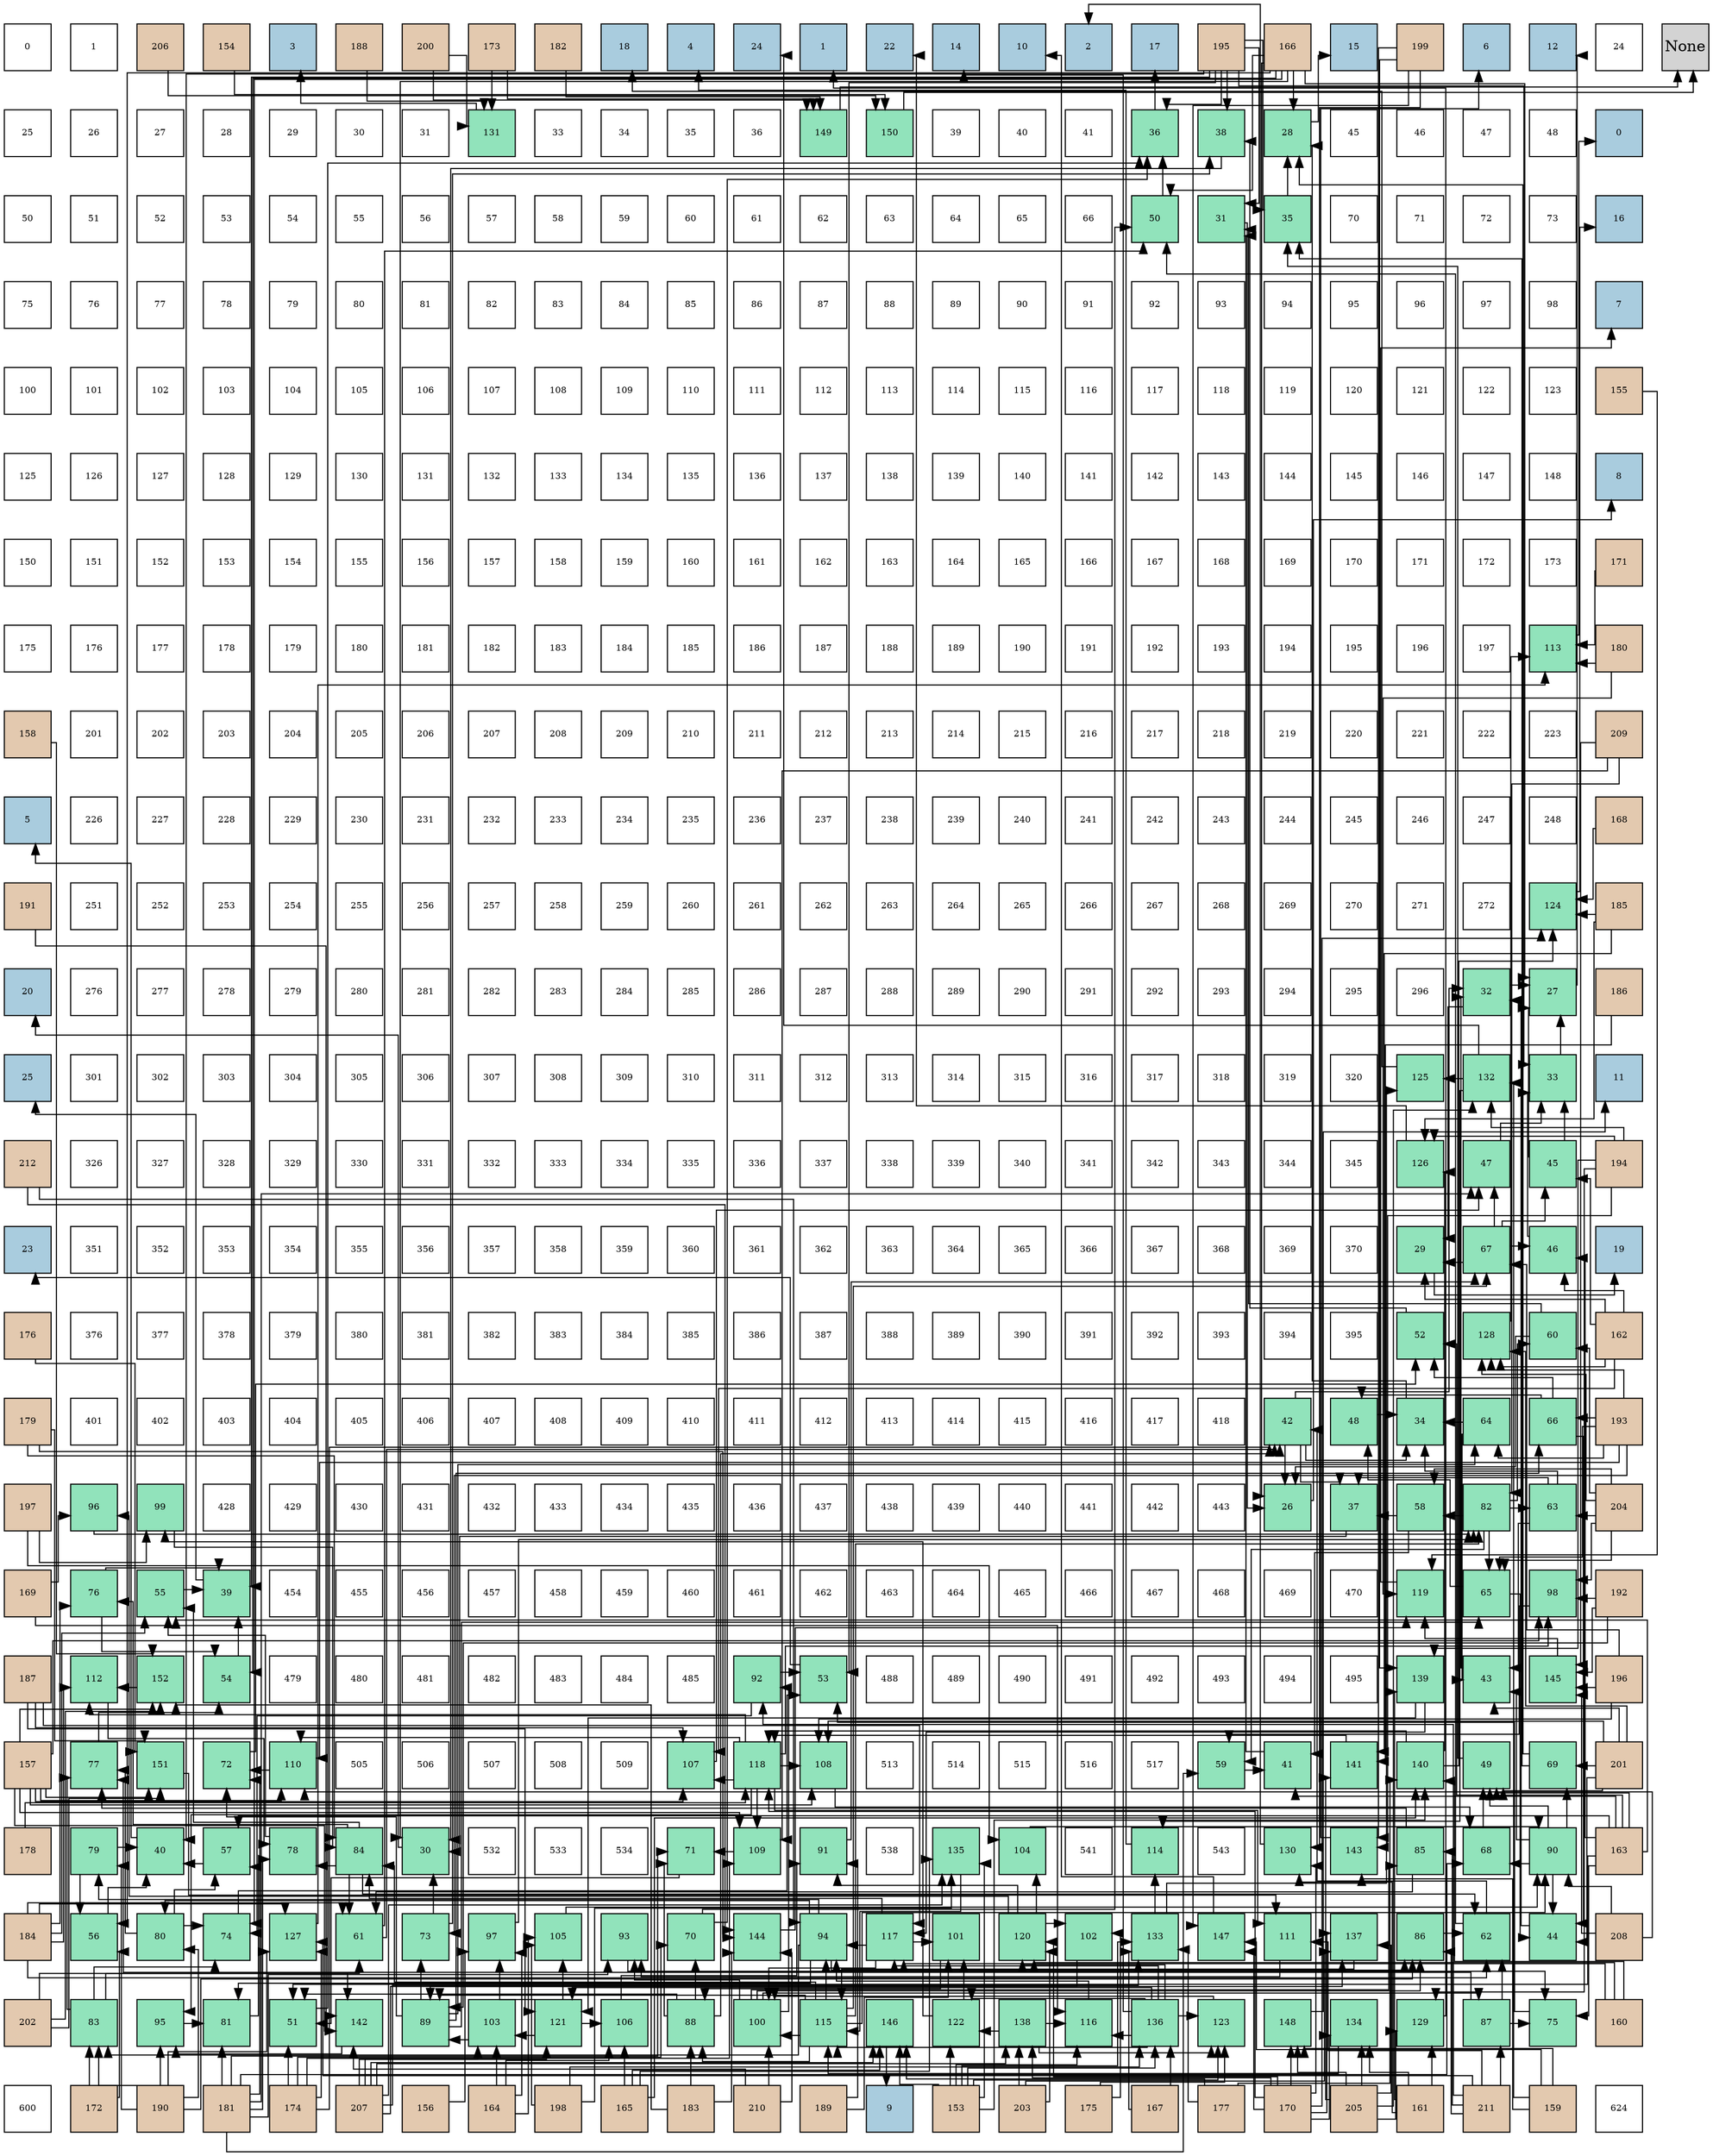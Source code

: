 digraph layout{
 rankdir=TB;
 splines=ortho;
 node [style=filled shape=square fixedsize=true width=0.6];
0[label="0", fontsize=8, fillcolor="#ffffff"];
1[label="1", fontsize=8, fillcolor="#ffffff"];
2[label="206", fontsize=8, fillcolor="#e3c9af"];
3[label="154", fontsize=8, fillcolor="#e3c9af"];
4[label="3", fontsize=8, fillcolor="#a9ccde"];
5[label="188", fontsize=8, fillcolor="#e3c9af"];
6[label="200", fontsize=8, fillcolor="#e3c9af"];
7[label="173", fontsize=8, fillcolor="#e3c9af"];
8[label="182", fontsize=8, fillcolor="#e3c9af"];
9[label="18", fontsize=8, fillcolor="#a9ccde"];
10[label="4", fontsize=8, fillcolor="#a9ccde"];
11[label="24", fontsize=8, fillcolor="#a9ccde"];
12[label="1", fontsize=8, fillcolor="#a9ccde"];
13[label="22", fontsize=8, fillcolor="#a9ccde"];
14[label="14", fontsize=8, fillcolor="#a9ccde"];
15[label="10", fontsize=8, fillcolor="#a9ccde"];
16[label="2", fontsize=8, fillcolor="#a9ccde"];
17[label="17", fontsize=8, fillcolor="#a9ccde"];
18[label="195", fontsize=8, fillcolor="#e3c9af"];
19[label="166", fontsize=8, fillcolor="#e3c9af"];
20[label="15", fontsize=8, fillcolor="#a9ccde"];
21[label="199", fontsize=8, fillcolor="#e3c9af"];
22[label="6", fontsize=8, fillcolor="#a9ccde"];
23[label="12", fontsize=8, fillcolor="#a9ccde"];
24[label="24", fontsize=8, fillcolor="#ffffff"];
25[label="25", fontsize=8, fillcolor="#ffffff"];
26[label="26", fontsize=8, fillcolor="#ffffff"];
27[label="27", fontsize=8, fillcolor="#ffffff"];
28[label="28", fontsize=8, fillcolor="#ffffff"];
29[label="29", fontsize=8, fillcolor="#ffffff"];
30[label="30", fontsize=8, fillcolor="#ffffff"];
31[label="31", fontsize=8, fillcolor="#ffffff"];
32[label="131", fontsize=8, fillcolor="#91e3bb"];
33[label="33", fontsize=8, fillcolor="#ffffff"];
34[label="34", fontsize=8, fillcolor="#ffffff"];
35[label="35", fontsize=8, fillcolor="#ffffff"];
36[label="36", fontsize=8, fillcolor="#ffffff"];
37[label="149", fontsize=8, fillcolor="#91e3bb"];
38[label="150", fontsize=8, fillcolor="#91e3bb"];
39[label="39", fontsize=8, fillcolor="#ffffff"];
40[label="40", fontsize=8, fillcolor="#ffffff"];
41[label="41", fontsize=8, fillcolor="#ffffff"];
42[label="36", fontsize=8, fillcolor="#91e3bb"];
43[label="38", fontsize=8, fillcolor="#91e3bb"];
44[label="28", fontsize=8, fillcolor="#91e3bb"];
45[label="45", fontsize=8, fillcolor="#ffffff"];
46[label="46", fontsize=8, fillcolor="#ffffff"];
47[label="47", fontsize=8, fillcolor="#ffffff"];
48[label="48", fontsize=8, fillcolor="#ffffff"];
49[label="0", fontsize=8, fillcolor="#a9ccde"];
50[label="50", fontsize=8, fillcolor="#ffffff"];
51[label="51", fontsize=8, fillcolor="#ffffff"];
52[label="52", fontsize=8, fillcolor="#ffffff"];
53[label="53", fontsize=8, fillcolor="#ffffff"];
54[label="54", fontsize=8, fillcolor="#ffffff"];
55[label="55", fontsize=8, fillcolor="#ffffff"];
56[label="56", fontsize=8, fillcolor="#ffffff"];
57[label="57", fontsize=8, fillcolor="#ffffff"];
58[label="58", fontsize=8, fillcolor="#ffffff"];
59[label="59", fontsize=8, fillcolor="#ffffff"];
60[label="60", fontsize=8, fillcolor="#ffffff"];
61[label="61", fontsize=8, fillcolor="#ffffff"];
62[label="62", fontsize=8, fillcolor="#ffffff"];
63[label="63", fontsize=8, fillcolor="#ffffff"];
64[label="64", fontsize=8, fillcolor="#ffffff"];
65[label="65", fontsize=8, fillcolor="#ffffff"];
66[label="66", fontsize=8, fillcolor="#ffffff"];
67[label="50", fontsize=8, fillcolor="#91e3bb"];
68[label="31", fontsize=8, fillcolor="#91e3bb"];
69[label="35", fontsize=8, fillcolor="#91e3bb"];
70[label="70", fontsize=8, fillcolor="#ffffff"];
71[label="71", fontsize=8, fillcolor="#ffffff"];
72[label="72", fontsize=8, fillcolor="#ffffff"];
73[label="73", fontsize=8, fillcolor="#ffffff"];
74[label="16", fontsize=8, fillcolor="#a9ccde"];
75[label="75", fontsize=8, fillcolor="#ffffff"];
76[label="76", fontsize=8, fillcolor="#ffffff"];
77[label="77", fontsize=8, fillcolor="#ffffff"];
78[label="78", fontsize=8, fillcolor="#ffffff"];
79[label="79", fontsize=8, fillcolor="#ffffff"];
80[label="80", fontsize=8, fillcolor="#ffffff"];
81[label="81", fontsize=8, fillcolor="#ffffff"];
82[label="82", fontsize=8, fillcolor="#ffffff"];
83[label="83", fontsize=8, fillcolor="#ffffff"];
84[label="84", fontsize=8, fillcolor="#ffffff"];
85[label="85", fontsize=8, fillcolor="#ffffff"];
86[label="86", fontsize=8, fillcolor="#ffffff"];
87[label="87", fontsize=8, fillcolor="#ffffff"];
88[label="88", fontsize=8, fillcolor="#ffffff"];
89[label="89", fontsize=8, fillcolor="#ffffff"];
90[label="90", fontsize=8, fillcolor="#ffffff"];
91[label="91", fontsize=8, fillcolor="#ffffff"];
92[label="92", fontsize=8, fillcolor="#ffffff"];
93[label="93", fontsize=8, fillcolor="#ffffff"];
94[label="94", fontsize=8, fillcolor="#ffffff"];
95[label="95", fontsize=8, fillcolor="#ffffff"];
96[label="96", fontsize=8, fillcolor="#ffffff"];
97[label="97", fontsize=8, fillcolor="#ffffff"];
98[label="98", fontsize=8, fillcolor="#ffffff"];
99[label="7", fontsize=8, fillcolor="#a9ccde"];
100[label="100", fontsize=8, fillcolor="#ffffff"];
101[label="101", fontsize=8, fillcolor="#ffffff"];
102[label="102", fontsize=8, fillcolor="#ffffff"];
103[label="103", fontsize=8, fillcolor="#ffffff"];
104[label="104", fontsize=8, fillcolor="#ffffff"];
105[label="105", fontsize=8, fillcolor="#ffffff"];
106[label="106", fontsize=8, fillcolor="#ffffff"];
107[label="107", fontsize=8, fillcolor="#ffffff"];
108[label="108", fontsize=8, fillcolor="#ffffff"];
109[label="109", fontsize=8, fillcolor="#ffffff"];
110[label="110", fontsize=8, fillcolor="#ffffff"];
111[label="111", fontsize=8, fillcolor="#ffffff"];
112[label="112", fontsize=8, fillcolor="#ffffff"];
113[label="113", fontsize=8, fillcolor="#ffffff"];
114[label="114", fontsize=8, fillcolor="#ffffff"];
115[label="115", fontsize=8, fillcolor="#ffffff"];
116[label="116", fontsize=8, fillcolor="#ffffff"];
117[label="117", fontsize=8, fillcolor="#ffffff"];
118[label="118", fontsize=8, fillcolor="#ffffff"];
119[label="119", fontsize=8, fillcolor="#ffffff"];
120[label="120", fontsize=8, fillcolor="#ffffff"];
121[label="121", fontsize=8, fillcolor="#ffffff"];
122[label="122", fontsize=8, fillcolor="#ffffff"];
123[label="123", fontsize=8, fillcolor="#ffffff"];
124[label="155", fontsize=8, fillcolor="#e3c9af"];
125[label="125", fontsize=8, fillcolor="#ffffff"];
126[label="126", fontsize=8, fillcolor="#ffffff"];
127[label="127", fontsize=8, fillcolor="#ffffff"];
128[label="128", fontsize=8, fillcolor="#ffffff"];
129[label="129", fontsize=8, fillcolor="#ffffff"];
130[label="130", fontsize=8, fillcolor="#ffffff"];
131[label="131", fontsize=8, fillcolor="#ffffff"];
132[label="132", fontsize=8, fillcolor="#ffffff"];
133[label="133", fontsize=8, fillcolor="#ffffff"];
134[label="134", fontsize=8, fillcolor="#ffffff"];
135[label="135", fontsize=8, fillcolor="#ffffff"];
136[label="136", fontsize=8, fillcolor="#ffffff"];
137[label="137", fontsize=8, fillcolor="#ffffff"];
138[label="138", fontsize=8, fillcolor="#ffffff"];
139[label="139", fontsize=8, fillcolor="#ffffff"];
140[label="140", fontsize=8, fillcolor="#ffffff"];
141[label="141", fontsize=8, fillcolor="#ffffff"];
142[label="142", fontsize=8, fillcolor="#ffffff"];
143[label="143", fontsize=8, fillcolor="#ffffff"];
144[label="144", fontsize=8, fillcolor="#ffffff"];
145[label="145", fontsize=8, fillcolor="#ffffff"];
146[label="146", fontsize=8, fillcolor="#ffffff"];
147[label="147", fontsize=8, fillcolor="#ffffff"];
148[label="148", fontsize=8, fillcolor="#ffffff"];
149[label="8", fontsize=8, fillcolor="#a9ccde"];
150[label="150", fontsize=8, fillcolor="#ffffff"];
151[label="151", fontsize=8, fillcolor="#ffffff"];
152[label="152", fontsize=8, fillcolor="#ffffff"];
153[label="153", fontsize=8, fillcolor="#ffffff"];
154[label="154", fontsize=8, fillcolor="#ffffff"];
155[label="155", fontsize=8, fillcolor="#ffffff"];
156[label="156", fontsize=8, fillcolor="#ffffff"];
157[label="157", fontsize=8, fillcolor="#ffffff"];
158[label="158", fontsize=8, fillcolor="#ffffff"];
159[label="159", fontsize=8, fillcolor="#ffffff"];
160[label="160", fontsize=8, fillcolor="#ffffff"];
161[label="161", fontsize=8, fillcolor="#ffffff"];
162[label="162", fontsize=8, fillcolor="#ffffff"];
163[label="163", fontsize=8, fillcolor="#ffffff"];
164[label="164", fontsize=8, fillcolor="#ffffff"];
165[label="165", fontsize=8, fillcolor="#ffffff"];
166[label="166", fontsize=8, fillcolor="#ffffff"];
167[label="167", fontsize=8, fillcolor="#ffffff"];
168[label="168", fontsize=8, fillcolor="#ffffff"];
169[label="169", fontsize=8, fillcolor="#ffffff"];
170[label="170", fontsize=8, fillcolor="#ffffff"];
171[label="171", fontsize=8, fillcolor="#ffffff"];
172[label="172", fontsize=8, fillcolor="#ffffff"];
173[label="173", fontsize=8, fillcolor="#ffffff"];
174[label="171", fontsize=8, fillcolor="#e3c9af"];
175[label="175", fontsize=8, fillcolor="#ffffff"];
176[label="176", fontsize=8, fillcolor="#ffffff"];
177[label="177", fontsize=8, fillcolor="#ffffff"];
178[label="178", fontsize=8, fillcolor="#ffffff"];
179[label="179", fontsize=8, fillcolor="#ffffff"];
180[label="180", fontsize=8, fillcolor="#ffffff"];
181[label="181", fontsize=8, fillcolor="#ffffff"];
182[label="182", fontsize=8, fillcolor="#ffffff"];
183[label="183", fontsize=8, fillcolor="#ffffff"];
184[label="184", fontsize=8, fillcolor="#ffffff"];
185[label="185", fontsize=8, fillcolor="#ffffff"];
186[label="186", fontsize=8, fillcolor="#ffffff"];
187[label="187", fontsize=8, fillcolor="#ffffff"];
188[label="188", fontsize=8, fillcolor="#ffffff"];
189[label="189", fontsize=8, fillcolor="#ffffff"];
190[label="190", fontsize=8, fillcolor="#ffffff"];
191[label="191", fontsize=8, fillcolor="#ffffff"];
192[label="192", fontsize=8, fillcolor="#ffffff"];
193[label="193", fontsize=8, fillcolor="#ffffff"];
194[label="194", fontsize=8, fillcolor="#ffffff"];
195[label="195", fontsize=8, fillcolor="#ffffff"];
196[label="196", fontsize=8, fillcolor="#ffffff"];
197[label="197", fontsize=8, fillcolor="#ffffff"];
198[label="113", fontsize=8, fillcolor="#91e3bb"];
199[label="180", fontsize=8, fillcolor="#e3c9af"];
200[label="158", fontsize=8, fillcolor="#e3c9af"];
201[label="201", fontsize=8, fillcolor="#ffffff"];
202[label="202", fontsize=8, fillcolor="#ffffff"];
203[label="203", fontsize=8, fillcolor="#ffffff"];
204[label="204", fontsize=8, fillcolor="#ffffff"];
205[label="205", fontsize=8, fillcolor="#ffffff"];
206[label="206", fontsize=8, fillcolor="#ffffff"];
207[label="207", fontsize=8, fillcolor="#ffffff"];
208[label="208", fontsize=8, fillcolor="#ffffff"];
209[label="209", fontsize=8, fillcolor="#ffffff"];
210[label="210", fontsize=8, fillcolor="#ffffff"];
211[label="211", fontsize=8, fillcolor="#ffffff"];
212[label="212", fontsize=8, fillcolor="#ffffff"];
213[label="213", fontsize=8, fillcolor="#ffffff"];
214[label="214", fontsize=8, fillcolor="#ffffff"];
215[label="215", fontsize=8, fillcolor="#ffffff"];
216[label="216", fontsize=8, fillcolor="#ffffff"];
217[label="217", fontsize=8, fillcolor="#ffffff"];
218[label="218", fontsize=8, fillcolor="#ffffff"];
219[label="219", fontsize=8, fillcolor="#ffffff"];
220[label="220", fontsize=8, fillcolor="#ffffff"];
221[label="221", fontsize=8, fillcolor="#ffffff"];
222[label="222", fontsize=8, fillcolor="#ffffff"];
223[label="223", fontsize=8, fillcolor="#ffffff"];
224[label="209", fontsize=8, fillcolor="#e3c9af"];
225[label="5", fontsize=8, fillcolor="#a9ccde"];
226[label="226", fontsize=8, fillcolor="#ffffff"];
227[label="227", fontsize=8, fillcolor="#ffffff"];
228[label="228", fontsize=8, fillcolor="#ffffff"];
229[label="229", fontsize=8, fillcolor="#ffffff"];
230[label="230", fontsize=8, fillcolor="#ffffff"];
231[label="231", fontsize=8, fillcolor="#ffffff"];
232[label="232", fontsize=8, fillcolor="#ffffff"];
233[label="233", fontsize=8, fillcolor="#ffffff"];
234[label="234", fontsize=8, fillcolor="#ffffff"];
235[label="235", fontsize=8, fillcolor="#ffffff"];
236[label="236", fontsize=8, fillcolor="#ffffff"];
237[label="237", fontsize=8, fillcolor="#ffffff"];
238[label="238", fontsize=8, fillcolor="#ffffff"];
239[label="239", fontsize=8, fillcolor="#ffffff"];
240[label="240", fontsize=8, fillcolor="#ffffff"];
241[label="241", fontsize=8, fillcolor="#ffffff"];
242[label="242", fontsize=8, fillcolor="#ffffff"];
243[label="243", fontsize=8, fillcolor="#ffffff"];
244[label="244", fontsize=8, fillcolor="#ffffff"];
245[label="245", fontsize=8, fillcolor="#ffffff"];
246[label="246", fontsize=8, fillcolor="#ffffff"];
247[label="247", fontsize=8, fillcolor="#ffffff"];
248[label="248", fontsize=8, fillcolor="#ffffff"];
249[label="168", fontsize=8, fillcolor="#e3c9af"];
250[label="191", fontsize=8, fillcolor="#e3c9af"];
251[label="251", fontsize=8, fillcolor="#ffffff"];
252[label="252", fontsize=8, fillcolor="#ffffff"];
253[label="253", fontsize=8, fillcolor="#ffffff"];
254[label="254", fontsize=8, fillcolor="#ffffff"];
255[label="255", fontsize=8, fillcolor="#ffffff"];
256[label="256", fontsize=8, fillcolor="#ffffff"];
257[label="257", fontsize=8, fillcolor="#ffffff"];
258[label="258", fontsize=8, fillcolor="#ffffff"];
259[label="259", fontsize=8, fillcolor="#ffffff"];
260[label="260", fontsize=8, fillcolor="#ffffff"];
261[label="261", fontsize=8, fillcolor="#ffffff"];
262[label="262", fontsize=8, fillcolor="#ffffff"];
263[label="263", fontsize=8, fillcolor="#ffffff"];
264[label="264", fontsize=8, fillcolor="#ffffff"];
265[label="265", fontsize=8, fillcolor="#ffffff"];
266[label="266", fontsize=8, fillcolor="#ffffff"];
267[label="267", fontsize=8, fillcolor="#ffffff"];
268[label="268", fontsize=8, fillcolor="#ffffff"];
269[label="269", fontsize=8, fillcolor="#ffffff"];
270[label="270", fontsize=8, fillcolor="#ffffff"];
271[label="271", fontsize=8, fillcolor="#ffffff"];
272[label="272", fontsize=8, fillcolor="#ffffff"];
273[label="124", fontsize=8, fillcolor="#91e3bb"];
274[label="185", fontsize=8, fillcolor="#e3c9af"];
275[label="20", fontsize=8, fillcolor="#a9ccde"];
276[label="276", fontsize=8, fillcolor="#ffffff"];
277[label="277", fontsize=8, fillcolor="#ffffff"];
278[label="278", fontsize=8, fillcolor="#ffffff"];
279[label="279", fontsize=8, fillcolor="#ffffff"];
280[label="280", fontsize=8, fillcolor="#ffffff"];
281[label="281", fontsize=8, fillcolor="#ffffff"];
282[label="282", fontsize=8, fillcolor="#ffffff"];
283[label="283", fontsize=8, fillcolor="#ffffff"];
284[label="284", fontsize=8, fillcolor="#ffffff"];
285[label="285", fontsize=8, fillcolor="#ffffff"];
286[label="286", fontsize=8, fillcolor="#ffffff"];
287[label="287", fontsize=8, fillcolor="#ffffff"];
288[label="288", fontsize=8, fillcolor="#ffffff"];
289[label="289", fontsize=8, fillcolor="#ffffff"];
290[label="290", fontsize=8, fillcolor="#ffffff"];
291[label="291", fontsize=8, fillcolor="#ffffff"];
292[label="292", fontsize=8, fillcolor="#ffffff"];
293[label="293", fontsize=8, fillcolor="#ffffff"];
294[label="294", fontsize=8, fillcolor="#ffffff"];
295[label="295", fontsize=8, fillcolor="#ffffff"];
296[label="296", fontsize=8, fillcolor="#ffffff"];
297[label="32", fontsize=8, fillcolor="#91e3bb"];
298[label="27", fontsize=8, fillcolor="#91e3bb"];
299[label="186", fontsize=8, fillcolor="#e3c9af"];
300[label="25", fontsize=8, fillcolor="#a9ccde"];
301[label="301", fontsize=8, fillcolor="#ffffff"];
302[label="302", fontsize=8, fillcolor="#ffffff"];
303[label="303", fontsize=8, fillcolor="#ffffff"];
304[label="304", fontsize=8, fillcolor="#ffffff"];
305[label="305", fontsize=8, fillcolor="#ffffff"];
306[label="306", fontsize=8, fillcolor="#ffffff"];
307[label="307", fontsize=8, fillcolor="#ffffff"];
308[label="308", fontsize=8, fillcolor="#ffffff"];
309[label="309", fontsize=8, fillcolor="#ffffff"];
310[label="310", fontsize=8, fillcolor="#ffffff"];
311[label="311", fontsize=8, fillcolor="#ffffff"];
312[label="312", fontsize=8, fillcolor="#ffffff"];
313[label="313", fontsize=8, fillcolor="#ffffff"];
314[label="314", fontsize=8, fillcolor="#ffffff"];
315[label="315", fontsize=8, fillcolor="#ffffff"];
316[label="316", fontsize=8, fillcolor="#ffffff"];
317[label="317", fontsize=8, fillcolor="#ffffff"];
318[label="318", fontsize=8, fillcolor="#ffffff"];
319[label="319", fontsize=8, fillcolor="#ffffff"];
320[label="320", fontsize=8, fillcolor="#ffffff"];
321[label="125", fontsize=8, fillcolor="#91e3bb"];
322[label="132", fontsize=8, fillcolor="#91e3bb"];
323[label="33", fontsize=8, fillcolor="#91e3bb"];
324[label="11", fontsize=8, fillcolor="#a9ccde"];
325[label="212", fontsize=8, fillcolor="#e3c9af"];
326[label="326", fontsize=8, fillcolor="#ffffff"];
327[label="327", fontsize=8, fillcolor="#ffffff"];
328[label="328", fontsize=8, fillcolor="#ffffff"];
329[label="329", fontsize=8, fillcolor="#ffffff"];
330[label="330", fontsize=8, fillcolor="#ffffff"];
331[label="331", fontsize=8, fillcolor="#ffffff"];
332[label="332", fontsize=8, fillcolor="#ffffff"];
333[label="333", fontsize=8, fillcolor="#ffffff"];
334[label="334", fontsize=8, fillcolor="#ffffff"];
335[label="335", fontsize=8, fillcolor="#ffffff"];
336[label="336", fontsize=8, fillcolor="#ffffff"];
337[label="337", fontsize=8, fillcolor="#ffffff"];
338[label="338", fontsize=8, fillcolor="#ffffff"];
339[label="339", fontsize=8, fillcolor="#ffffff"];
340[label="340", fontsize=8, fillcolor="#ffffff"];
341[label="341", fontsize=8, fillcolor="#ffffff"];
342[label="342", fontsize=8, fillcolor="#ffffff"];
343[label="343", fontsize=8, fillcolor="#ffffff"];
344[label="344", fontsize=8, fillcolor="#ffffff"];
345[label="345", fontsize=8, fillcolor="#ffffff"];
346[label="126", fontsize=8, fillcolor="#91e3bb"];
347[label="47", fontsize=8, fillcolor="#91e3bb"];
348[label="45", fontsize=8, fillcolor="#91e3bb"];
349[label="194", fontsize=8, fillcolor="#e3c9af"];
350[label="23", fontsize=8, fillcolor="#a9ccde"];
351[label="351", fontsize=8, fillcolor="#ffffff"];
352[label="352", fontsize=8, fillcolor="#ffffff"];
353[label="353", fontsize=8, fillcolor="#ffffff"];
354[label="354", fontsize=8, fillcolor="#ffffff"];
355[label="355", fontsize=8, fillcolor="#ffffff"];
356[label="356", fontsize=8, fillcolor="#ffffff"];
357[label="357", fontsize=8, fillcolor="#ffffff"];
358[label="358", fontsize=8, fillcolor="#ffffff"];
359[label="359", fontsize=8, fillcolor="#ffffff"];
360[label="360", fontsize=8, fillcolor="#ffffff"];
361[label="361", fontsize=8, fillcolor="#ffffff"];
362[label="362", fontsize=8, fillcolor="#ffffff"];
363[label="363", fontsize=8, fillcolor="#ffffff"];
364[label="364", fontsize=8, fillcolor="#ffffff"];
365[label="365", fontsize=8, fillcolor="#ffffff"];
366[label="366", fontsize=8, fillcolor="#ffffff"];
367[label="367", fontsize=8, fillcolor="#ffffff"];
368[label="368", fontsize=8, fillcolor="#ffffff"];
369[label="369", fontsize=8, fillcolor="#ffffff"];
370[label="370", fontsize=8, fillcolor="#ffffff"];
371[label="29", fontsize=8, fillcolor="#91e3bb"];
372[label="67", fontsize=8, fillcolor="#91e3bb"];
373[label="46", fontsize=8, fillcolor="#91e3bb"];
374[label="19", fontsize=8, fillcolor="#a9ccde"];
375[label="176", fontsize=8, fillcolor="#e3c9af"];
376[label="376", fontsize=8, fillcolor="#ffffff"];
377[label="377", fontsize=8, fillcolor="#ffffff"];
378[label="378", fontsize=8, fillcolor="#ffffff"];
379[label="379", fontsize=8, fillcolor="#ffffff"];
380[label="380", fontsize=8, fillcolor="#ffffff"];
381[label="381", fontsize=8, fillcolor="#ffffff"];
382[label="382", fontsize=8, fillcolor="#ffffff"];
383[label="383", fontsize=8, fillcolor="#ffffff"];
384[label="384", fontsize=8, fillcolor="#ffffff"];
385[label="385", fontsize=8, fillcolor="#ffffff"];
386[label="386", fontsize=8, fillcolor="#ffffff"];
387[label="387", fontsize=8, fillcolor="#ffffff"];
388[label="388", fontsize=8, fillcolor="#ffffff"];
389[label="389", fontsize=8, fillcolor="#ffffff"];
390[label="390", fontsize=8, fillcolor="#ffffff"];
391[label="391", fontsize=8, fillcolor="#ffffff"];
392[label="392", fontsize=8, fillcolor="#ffffff"];
393[label="393", fontsize=8, fillcolor="#ffffff"];
394[label="394", fontsize=8, fillcolor="#ffffff"];
395[label="395", fontsize=8, fillcolor="#ffffff"];
396[label="52", fontsize=8, fillcolor="#91e3bb"];
397[label="128", fontsize=8, fillcolor="#91e3bb"];
398[label="60", fontsize=8, fillcolor="#91e3bb"];
399[label="162", fontsize=8, fillcolor="#e3c9af"];
400[label="179", fontsize=8, fillcolor="#e3c9af"];
401[label="401", fontsize=8, fillcolor="#ffffff"];
402[label="402", fontsize=8, fillcolor="#ffffff"];
403[label="403", fontsize=8, fillcolor="#ffffff"];
404[label="404", fontsize=8, fillcolor="#ffffff"];
405[label="405", fontsize=8, fillcolor="#ffffff"];
406[label="406", fontsize=8, fillcolor="#ffffff"];
407[label="407", fontsize=8, fillcolor="#ffffff"];
408[label="408", fontsize=8, fillcolor="#ffffff"];
409[label="409", fontsize=8, fillcolor="#ffffff"];
410[label="410", fontsize=8, fillcolor="#ffffff"];
411[label="411", fontsize=8, fillcolor="#ffffff"];
412[label="412", fontsize=8, fillcolor="#ffffff"];
413[label="413", fontsize=8, fillcolor="#ffffff"];
414[label="414", fontsize=8, fillcolor="#ffffff"];
415[label="415", fontsize=8, fillcolor="#ffffff"];
416[label="416", fontsize=8, fillcolor="#ffffff"];
417[label="417", fontsize=8, fillcolor="#ffffff"];
418[label="418", fontsize=8, fillcolor="#ffffff"];
419[label="42", fontsize=8, fillcolor="#91e3bb"];
420[label="48", fontsize=8, fillcolor="#91e3bb"];
421[label="34", fontsize=8, fillcolor="#91e3bb"];
422[label="64", fontsize=8, fillcolor="#91e3bb"];
423[label="66", fontsize=8, fillcolor="#91e3bb"];
424[label="193", fontsize=8, fillcolor="#e3c9af"];
425[label="197", fontsize=8, fillcolor="#e3c9af"];
426[label="96", fontsize=8, fillcolor="#91e3bb"];
427[label="99", fontsize=8, fillcolor="#91e3bb"];
428[label="428", fontsize=8, fillcolor="#ffffff"];
429[label="429", fontsize=8, fillcolor="#ffffff"];
430[label="430", fontsize=8, fillcolor="#ffffff"];
431[label="431", fontsize=8, fillcolor="#ffffff"];
432[label="432", fontsize=8, fillcolor="#ffffff"];
433[label="433", fontsize=8, fillcolor="#ffffff"];
434[label="434", fontsize=8, fillcolor="#ffffff"];
435[label="435", fontsize=8, fillcolor="#ffffff"];
436[label="436", fontsize=8, fillcolor="#ffffff"];
437[label="437", fontsize=8, fillcolor="#ffffff"];
438[label="438", fontsize=8, fillcolor="#ffffff"];
439[label="439", fontsize=8, fillcolor="#ffffff"];
440[label="440", fontsize=8, fillcolor="#ffffff"];
441[label="441", fontsize=8, fillcolor="#ffffff"];
442[label="442", fontsize=8, fillcolor="#ffffff"];
443[label="443", fontsize=8, fillcolor="#ffffff"];
444[label="26", fontsize=8, fillcolor="#91e3bb"];
445[label="37", fontsize=8, fillcolor="#91e3bb"];
446[label="58", fontsize=8, fillcolor="#91e3bb"];
447[label="82", fontsize=8, fillcolor="#91e3bb"];
448[label="63", fontsize=8, fillcolor="#91e3bb"];
449[label="204", fontsize=8, fillcolor="#e3c9af"];
450[label="169", fontsize=8, fillcolor="#e3c9af"];
451[label="76", fontsize=8, fillcolor="#91e3bb"];
452[label="55", fontsize=8, fillcolor="#91e3bb"];
453[label="39", fontsize=8, fillcolor="#91e3bb"];
454[label="454", fontsize=8, fillcolor="#ffffff"];
455[label="455", fontsize=8, fillcolor="#ffffff"];
456[label="456", fontsize=8, fillcolor="#ffffff"];
457[label="457", fontsize=8, fillcolor="#ffffff"];
458[label="458", fontsize=8, fillcolor="#ffffff"];
459[label="459", fontsize=8, fillcolor="#ffffff"];
460[label="460", fontsize=8, fillcolor="#ffffff"];
461[label="461", fontsize=8, fillcolor="#ffffff"];
462[label="462", fontsize=8, fillcolor="#ffffff"];
463[label="463", fontsize=8, fillcolor="#ffffff"];
464[label="464", fontsize=8, fillcolor="#ffffff"];
465[label="465", fontsize=8, fillcolor="#ffffff"];
466[label="466", fontsize=8, fillcolor="#ffffff"];
467[label="467", fontsize=8, fillcolor="#ffffff"];
468[label="468", fontsize=8, fillcolor="#ffffff"];
469[label="469", fontsize=8, fillcolor="#ffffff"];
470[label="470", fontsize=8, fillcolor="#ffffff"];
471[label="119", fontsize=8, fillcolor="#91e3bb"];
472[label="65", fontsize=8, fillcolor="#91e3bb"];
473[label="98", fontsize=8, fillcolor="#91e3bb"];
474[label="192", fontsize=8, fillcolor="#e3c9af"];
475[label="187", fontsize=8, fillcolor="#e3c9af"];
476[label="112", fontsize=8, fillcolor="#91e3bb"];
477[label="152", fontsize=8, fillcolor="#91e3bb"];
478[label="54", fontsize=8, fillcolor="#91e3bb"];
479[label="479", fontsize=8, fillcolor="#ffffff"];
480[label="480", fontsize=8, fillcolor="#ffffff"];
481[label="481", fontsize=8, fillcolor="#ffffff"];
482[label="482", fontsize=8, fillcolor="#ffffff"];
483[label="483", fontsize=8, fillcolor="#ffffff"];
484[label="484", fontsize=8, fillcolor="#ffffff"];
485[label="485", fontsize=8, fillcolor="#ffffff"];
486[label="92", fontsize=8, fillcolor="#91e3bb"];
487[label="53", fontsize=8, fillcolor="#91e3bb"];
488[label="488", fontsize=8, fillcolor="#ffffff"];
489[label="489", fontsize=8, fillcolor="#ffffff"];
490[label="490", fontsize=8, fillcolor="#ffffff"];
491[label="491", fontsize=8, fillcolor="#ffffff"];
492[label="492", fontsize=8, fillcolor="#ffffff"];
493[label="493", fontsize=8, fillcolor="#ffffff"];
494[label="494", fontsize=8, fillcolor="#ffffff"];
495[label="495", fontsize=8, fillcolor="#ffffff"];
496[label="139", fontsize=8, fillcolor="#91e3bb"];
497[label="43", fontsize=8, fillcolor="#91e3bb"];
498[label="145", fontsize=8, fillcolor="#91e3bb"];
499[label="196", fontsize=8, fillcolor="#e3c9af"];
500[label="157", fontsize=8, fillcolor="#e3c9af"];
501[label="77", fontsize=8, fillcolor="#91e3bb"];
502[label="151", fontsize=8, fillcolor="#91e3bb"];
503[label="72", fontsize=8, fillcolor="#91e3bb"];
504[label="110", fontsize=8, fillcolor="#91e3bb"];
505[label="505", fontsize=8, fillcolor="#ffffff"];
506[label="506", fontsize=8, fillcolor="#ffffff"];
507[label="507", fontsize=8, fillcolor="#ffffff"];
508[label="508", fontsize=8, fillcolor="#ffffff"];
509[label="509", fontsize=8, fillcolor="#ffffff"];
510[label="107", fontsize=8, fillcolor="#91e3bb"];
511[label="118", fontsize=8, fillcolor="#91e3bb"];
512[label="108", fontsize=8, fillcolor="#91e3bb"];
513[label="513", fontsize=8, fillcolor="#ffffff"];
514[label="514", fontsize=8, fillcolor="#ffffff"];
515[label="515", fontsize=8, fillcolor="#ffffff"];
516[label="516", fontsize=8, fillcolor="#ffffff"];
517[label="517", fontsize=8, fillcolor="#ffffff"];
518[label="59", fontsize=8, fillcolor="#91e3bb"];
519[label="41", fontsize=8, fillcolor="#91e3bb"];
520[label="141", fontsize=8, fillcolor="#91e3bb"];
521[label="140", fontsize=8, fillcolor="#91e3bb"];
522[label="49", fontsize=8, fillcolor="#91e3bb"];
523[label="69", fontsize=8, fillcolor="#91e3bb"];
524[label="201", fontsize=8, fillcolor="#e3c9af"];
525[label="178", fontsize=8, fillcolor="#e3c9af"];
526[label="79", fontsize=8, fillcolor="#91e3bb"];
527[label="40", fontsize=8, fillcolor="#91e3bb"];
528[label="57", fontsize=8, fillcolor="#91e3bb"];
529[label="78", fontsize=8, fillcolor="#91e3bb"];
530[label="84", fontsize=8, fillcolor="#91e3bb"];
531[label="30", fontsize=8, fillcolor="#91e3bb"];
532[label="532", fontsize=8, fillcolor="#ffffff"];
533[label="533", fontsize=8, fillcolor="#ffffff"];
534[label="534", fontsize=8, fillcolor="#ffffff"];
535[label="71", fontsize=8, fillcolor="#91e3bb"];
536[label="109", fontsize=8, fillcolor="#91e3bb"];
537[label="91", fontsize=8, fillcolor="#91e3bb"];
538[label="538", fontsize=8, fillcolor="#ffffff"];
539[label="135", fontsize=8, fillcolor="#91e3bb"];
540[label="104", fontsize=8, fillcolor="#91e3bb"];
541[label="541", fontsize=8, fillcolor="#ffffff"];
542[label="114", fontsize=8, fillcolor="#91e3bb"];
543[label="543", fontsize=8, fillcolor="#ffffff"];
544[label="130", fontsize=8, fillcolor="#91e3bb"];
545[label="143", fontsize=8, fillcolor="#91e3bb"];
546[label="85", fontsize=8, fillcolor="#91e3bb"];
547[label="68", fontsize=8, fillcolor="#91e3bb"];
548[label="90", fontsize=8, fillcolor="#91e3bb"];
549[label="163", fontsize=8, fillcolor="#e3c9af"];
550[label="184", fontsize=8, fillcolor="#e3c9af"];
551[label="56", fontsize=8, fillcolor="#91e3bb"];
552[label="80", fontsize=8, fillcolor="#91e3bb"];
553[label="74", fontsize=8, fillcolor="#91e3bb"];
554[label="127", fontsize=8, fillcolor="#91e3bb"];
555[label="61", fontsize=8, fillcolor="#91e3bb"];
556[label="73", fontsize=8, fillcolor="#91e3bb"];
557[label="97", fontsize=8, fillcolor="#91e3bb"];
558[label="105", fontsize=8, fillcolor="#91e3bb"];
559[label="93", fontsize=8, fillcolor="#91e3bb"];
560[label="70", fontsize=8, fillcolor="#91e3bb"];
561[label="144", fontsize=8, fillcolor="#91e3bb"];
562[label="94", fontsize=8, fillcolor="#91e3bb"];
563[label="117", fontsize=8, fillcolor="#91e3bb"];
564[label="101", fontsize=8, fillcolor="#91e3bb"];
565[label="120", fontsize=8, fillcolor="#91e3bb"];
566[label="102", fontsize=8, fillcolor="#91e3bb"];
567[label="133", fontsize=8, fillcolor="#91e3bb"];
568[label="147", fontsize=8, fillcolor="#91e3bb"];
569[label="111", fontsize=8, fillcolor="#91e3bb"];
570[label="137", fontsize=8, fillcolor="#91e3bb"];
571[label="86", fontsize=8, fillcolor="#91e3bb"];
572[label="62", fontsize=8, fillcolor="#91e3bb"];
573[label="44", fontsize=8, fillcolor="#91e3bb"];
574[label="208", fontsize=8, fillcolor="#e3c9af"];
575[label="202", fontsize=8, fillcolor="#e3c9af"];
576[label="83", fontsize=8, fillcolor="#91e3bb"];
577[label="95", fontsize=8, fillcolor="#91e3bb"];
578[label="81", fontsize=8, fillcolor="#91e3bb"];
579[label="51", fontsize=8, fillcolor="#91e3bb"];
580[label="142", fontsize=8, fillcolor="#91e3bb"];
581[label="89", fontsize=8, fillcolor="#91e3bb"];
582[label="103", fontsize=8, fillcolor="#91e3bb"];
583[label="121", fontsize=8, fillcolor="#91e3bb"];
584[label="106", fontsize=8, fillcolor="#91e3bb"];
585[label="88", fontsize=8, fillcolor="#91e3bb"];
586[label="100", fontsize=8, fillcolor="#91e3bb"];
587[label="115", fontsize=8, fillcolor="#91e3bb"];
588[label="146", fontsize=8, fillcolor="#91e3bb"];
589[label="122", fontsize=8, fillcolor="#91e3bb"];
590[label="138", fontsize=8, fillcolor="#91e3bb"];
591[label="116", fontsize=8, fillcolor="#91e3bb"];
592[label="136", fontsize=8, fillcolor="#91e3bb"];
593[label="123", fontsize=8, fillcolor="#91e3bb"];
594[label="148", fontsize=8, fillcolor="#91e3bb"];
595[label="134", fontsize=8, fillcolor="#91e3bb"];
596[label="129", fontsize=8, fillcolor="#91e3bb"];
597[label="87", fontsize=8, fillcolor="#91e3bb"];
598[label="75", fontsize=8, fillcolor="#91e3bb"];
599[label="160", fontsize=8, fillcolor="#e3c9af"];
600[label="600", fontsize=8, fillcolor="#ffffff"];
601[label="172", fontsize=8, fillcolor="#e3c9af"];
602[label="190", fontsize=8, fillcolor="#e3c9af"];
603[label="181", fontsize=8, fillcolor="#e3c9af"];
604[label="174", fontsize=8, fillcolor="#e3c9af"];
605[label="207", fontsize=8, fillcolor="#e3c9af"];
606[label="156", fontsize=8, fillcolor="#e3c9af"];
607[label="164", fontsize=8, fillcolor="#e3c9af"];
608[label="198", fontsize=8, fillcolor="#e3c9af"];
609[label="165", fontsize=8, fillcolor="#e3c9af"];
610[label="183", fontsize=8, fillcolor="#e3c9af"];
611[label="210", fontsize=8, fillcolor="#e3c9af"];
612[label="189", fontsize=8, fillcolor="#e3c9af"];
613[label="9", fontsize=8, fillcolor="#a9ccde"];
614[label="153", fontsize=8, fillcolor="#e3c9af"];
615[label="203", fontsize=8, fillcolor="#e3c9af"];
616[label="175", fontsize=8, fillcolor="#e3c9af"];
617[label="167", fontsize=8, fillcolor="#e3c9af"];
618[label="177", fontsize=8, fillcolor="#e3c9af"];
619[label="170", fontsize=8, fillcolor="#e3c9af"];
620[label="205", fontsize=8, fillcolor="#e3c9af"];
621[label="161", fontsize=8, fillcolor="#e3c9af"];
622[label="211", fontsize=8, fillcolor="#e3c9af"];
623[label="159", fontsize=8, fillcolor="#e3c9af"];
624[label="624", fontsize=8, fillcolor="#ffffff"];
edge [constraint=false, style=vis];444 -> 149;
298 -> 23;
44 -> 20;
371 -> 374;
531 -> 275;
68 -> 444;
297 -> 298;
297 -> 371;
323 -> 298;
421 -> 44;
69 -> 44;
42 -> 17;
445 -> 531;
43 -> 531;
453 -> 300;
527 -> 225;
519 -> 68;
419 -> 444;
419 -> 297;
419 -> 421;
419 -> 445;
497 -> 297;
573 -> 297;
348 -> 298;
348 -> 323;
373 -> 323;
347 -> 323;
420 -> 421;
522 -> 69;
67 -> 42;
579 -> 42;
396 -> 43;
487 -> 350;
478 -> 453;
452 -> 453;
551 -> 527;
528 -> 527;
446 -> 445;
446 -> 519;
518 -> 519;
398 -> 444;
398 -> 68;
555 -> 419;
555 -> 67;
572 -> 419;
572 -> 67;
448 -> 421;
448 -> 445;
448 -> 497;
422 -> 421;
422 -> 497;
472 -> 573;
472 -> 420;
423 -> 573;
423 -> 420;
423 -> 396;
372 -> 371;
372 -> 348;
372 -> 373;
372 -> 347;
547 -> 522;
523 -> 44;
523 -> 69;
560 -> 42;
560 -> 67;
535 -> 579;
503 -> 396;
556 -> 531;
556 -> 43;
553 -> 487;
598 -> 487;
451 -> 453;
451 -> 478;
501 -> 478;
529 -> 452;
526 -> 527;
526 -> 551;
552 -> 528;
552 -> 553;
552 -> 501;
578 -> 528;
447 -> 446;
447 -> 518;
447 -> 398;
447 -> 448;
447 -> 472;
576 -> 555;
576 -> 553;
576 -> 501;
530 -> 452;
530 -> 555;
530 -> 572;
530 -> 451;
530 -> 529;
546 -> 555;
546 -> 501;
571 -> 572;
597 -> 572;
597 -> 598;
597 -> 501;
585 -> 419;
585 -> 579;
585 -> 560;
585 -> 535;
581 -> 422;
581 -> 472;
581 -> 423;
581 -> 503;
581 -> 556;
548 -> 497;
548 -> 573;
548 -> 522;
548 -> 547;
548 -> 523;
537 -> 372;
486 -> 487;
486 -> 553;
559 -> 598;
562 -> 526;
562 -> 552;
562 -> 578;
562 -> 576;
562 -> 571;
577 -> 578;
426 -> 447;
557 -> 447;
473 -> 518;
427 -> 530;
586 -> 546;
586 -> 571;
586 -> 597;
586 -> 486;
586 -> 559;
564 -> 585;
566 -> 581;
582 -> 581;
540 -> 548;
558 -> 548;
584 -> 537;
510 -> 347;
512 -> 547;
536 -> 535;
504 -> 503;
569 -> 559;
476 -> 529;
198 -> 49;
542 -> 10;
587 -> 372;
587 -> 447;
587 -> 530;
587 -> 585;
587 -> 581;
587 -> 548;
587 -> 562;
587 -> 586;
591 -> 562;
563 -> 530;
563 -> 562;
563 -> 586;
563 -> 564;
511 -> 577;
511 -> 473;
511 -> 510;
511 -> 512;
511 -> 536;
511 -> 504;
511 -> 569;
511 -> 476;
471 -> 99;
565 -> 537;
565 -> 426;
565 -> 566;
565 -> 540;
583 -> 557;
583 -> 582;
583 -> 558;
583 -> 584;
589 -> 427;
589 -> 564;
593 -> 586;
273 -> 74;
321 -> 9;
346 -> 13;
554 -> 198;
397 -> 198;
596 -> 12;
544 -> 16;
32 -> 4;
322 -> 11;
322 -> 542;
322 -> 321;
567 -> 542;
567 -> 321;
595 -> 587;
539 -> 587;
592 -> 14;
592 -> 587;
592 -> 591;
592 -> 563;
592 -> 565;
592 -> 583;
592 -> 589;
592 -> 593;
570 -> 587;
590 -> 591;
590 -> 589;
590 -> 593;
496 -> 563;
496 -> 583;
521 -> 511;
521 -> 273;
521 -> 346;
520 -> 511;
580 -> 577;
545 -> 22;
561 -> 471;
498 -> 471;
588 -> 613;
568 -> 15;
594 -> 324;
37 -> None;
38 -> None;
502 -> 569;
477 -> 476;
614 -> 591;
614 -> 589;
614 -> 593;
614 -> 567;
614 -> 539;
614 -> 592;
614 -> 521;
614 -> 588;
3 -> 38;
124 -> 471;
606 -> 557;
500 -> 473;
500 -> 510;
500 -> 512;
500 -> 536;
500 -> 504;
500 -> 580;
500 -> 502;
500 -> 477;
200 -> 477;
623 -> 322;
623 -> 545;
623 -> 568;
623 -> 594;
599 -> 563;
599 -> 565;
599 -> 521;
621 -> 596;
621 -> 544;
621 -> 595;
621 -> 496;
399 -> 371;
399 -> 348;
399 -> 373;
399 -> 510;
399 -> 397;
549 -> 519;
549 -> 373;
549 -> 522;
549 -> 579;
549 -> 396;
549 -> 452;
549 -> 528;
549 -> 598;
607 -> 557;
607 -> 582;
607 -> 558;
607 -> 584;
609 -> 584;
609 -> 539;
609 -> 521;
609 -> 588;
19 -> 444;
19 -> 298;
19 -> 44;
19 -> 531;
19 -> 67;
19 -> 478;
19 -> 551;
19 -> 553;
617 -> 567;
617 -> 592;
249 -> 273;
450 -> 426;
450 -> 591;
619 -> 511;
619 -> 565;
619 -> 273;
619 -> 544;
619 -> 595;
619 -> 570;
619 -> 590;
619 -> 568;
619 -> 594;
174 -> 198;
601 -> 551;
601 -> 576;
7 -> 32;
7 -> 37;
604 -> 419;
604 -> 579;
604 -> 560;
604 -> 536;
604 -> 554;
616 -> 566;
616 -> 593;
375 -> 502;
618 -> 567;
618 -> 521;
618 -> 588;
525 -> 511;
400 -> 530;
400 -> 561;
400 -> 502;
199 -> 198;
199 -> 471;
603 -> 347;
603 -> 518;
603 -> 547;
603 -> 535;
603 -> 503;
603 -> 529;
603 -> 578;
603 -> 559;
8 -> 37;
610 -> 585;
610 -> 561;
610 -> 477;
550 -> 452;
550 -> 555;
550 -> 572;
550 -> 451;
550 -> 476;
550 -> 554;
274 -> 273;
274 -> 346;
274 -> 520;
299 -> 520;
475 -> 510;
475 -> 563;
475 -> 583;
5 -> 32;
612 -> 537;
612 -> 564;
602 -> 526;
602 -> 552;
602 -> 576;
602 -> 571;
602 -> 577;
602 -> 554;
250 -> 580;
474 -> 581;
474 -> 473;
474 -> 498;
424 -> 422;
424 -> 472;
424 -> 423;
424 -> 556;
424 -> 504;
424 -> 397;
349 -> 346;
349 -> 596;
349 -> 322;
349 -> 496;
349 -> 545;
18 -> 68;
18 -> 323;
18 -> 69;
18 -> 42;
18 -> 43;
18 -> 453;
18 -> 527;
18 -> 487;
499 -> 372;
499 -> 512;
499 -> 498;
425 -> 427;
425 -> 540;
608 -> 558;
608 -> 539;
608 -> 592;
21 -> 544;
21 -> 496;
21 -> 545;
21 -> 568;
6 -> 32;
6 -> 37;
524 -> 497;
524 -> 573;
524 -> 522;
524 -> 523;
524 -> 512;
524 -> 397;
575 -> 580;
575 -> 502;
575 -> 477;
615 -> 565;
615 -> 570;
615 -> 590;
449 -> 446;
449 -> 398;
449 -> 448;
449 -> 472;
449 -> 473;
449 -> 397;
620 -> 596;
620 -> 322;
620 -> 595;
620 -> 570;
620 -> 520;
620 -> 594;
2 -> 38;
605 -> 582;
605 -> 583;
605 -> 567;
605 -> 539;
605 -> 570;
605 -> 590;
605 -> 588;
574 -> 548;
574 -> 504;
574 -> 498;
224 -> 447;
224 -> 536;
224 -> 498;
611 -> 586;
611 -> 580;
611 -> 561;
622 -> 546;
622 -> 571;
622 -> 597;
622 -> 486;
622 -> 569;
622 -> 554;
325 -> 562;
325 -> 561;
edge [constraint=true, style=invis];
0 -> 25 -> 50 -> 75 -> 100 -> 125 -> 150 -> 175 -> 200 -> 225 -> 250 -> 275 -> 300 -> 325 -> 350 -> 375 -> 400 -> 425 -> 450 -> 475 -> 500 -> 525 -> 550 -> 575 -> 600;
1 -> 26 -> 51 -> 76 -> 101 -> 126 -> 151 -> 176 -> 201 -> 226 -> 251 -> 276 -> 301 -> 326 -> 351 -> 376 -> 401 -> 426 -> 451 -> 476 -> 501 -> 526 -> 551 -> 576 -> 601;
2 -> 27 -> 52 -> 77 -> 102 -> 127 -> 152 -> 177 -> 202 -> 227 -> 252 -> 277 -> 302 -> 327 -> 352 -> 377 -> 402 -> 427 -> 452 -> 477 -> 502 -> 527 -> 552 -> 577 -> 602;
3 -> 28 -> 53 -> 78 -> 103 -> 128 -> 153 -> 178 -> 203 -> 228 -> 253 -> 278 -> 303 -> 328 -> 353 -> 378 -> 403 -> 428 -> 453 -> 478 -> 503 -> 528 -> 553 -> 578 -> 603;
4 -> 29 -> 54 -> 79 -> 104 -> 129 -> 154 -> 179 -> 204 -> 229 -> 254 -> 279 -> 304 -> 329 -> 354 -> 379 -> 404 -> 429 -> 454 -> 479 -> 504 -> 529 -> 554 -> 579 -> 604;
5 -> 30 -> 55 -> 80 -> 105 -> 130 -> 155 -> 180 -> 205 -> 230 -> 255 -> 280 -> 305 -> 330 -> 355 -> 380 -> 405 -> 430 -> 455 -> 480 -> 505 -> 530 -> 555 -> 580 -> 605;
6 -> 31 -> 56 -> 81 -> 106 -> 131 -> 156 -> 181 -> 206 -> 231 -> 256 -> 281 -> 306 -> 331 -> 356 -> 381 -> 406 -> 431 -> 456 -> 481 -> 506 -> 531 -> 556 -> 581 -> 606;
7 -> 32 -> 57 -> 82 -> 107 -> 132 -> 157 -> 182 -> 207 -> 232 -> 257 -> 282 -> 307 -> 332 -> 357 -> 382 -> 407 -> 432 -> 457 -> 482 -> 507 -> 532 -> 557 -> 582 -> 607;
8 -> 33 -> 58 -> 83 -> 108 -> 133 -> 158 -> 183 -> 208 -> 233 -> 258 -> 283 -> 308 -> 333 -> 358 -> 383 -> 408 -> 433 -> 458 -> 483 -> 508 -> 533 -> 558 -> 583 -> 608;
9 -> 34 -> 59 -> 84 -> 109 -> 134 -> 159 -> 184 -> 209 -> 234 -> 259 -> 284 -> 309 -> 334 -> 359 -> 384 -> 409 -> 434 -> 459 -> 484 -> 509 -> 534 -> 559 -> 584 -> 609;
10 -> 35 -> 60 -> 85 -> 110 -> 135 -> 160 -> 185 -> 210 -> 235 -> 260 -> 285 -> 310 -> 335 -> 360 -> 385 -> 410 -> 435 -> 460 -> 485 -> 510 -> 535 -> 560 -> 585 -> 610;
11 -> 36 -> 61 -> 86 -> 111 -> 136 -> 161 -> 186 -> 211 -> 236 -> 261 -> 286 -> 311 -> 336 -> 361 -> 386 -> 411 -> 436 -> 461 -> 486 -> 511 -> 536 -> 561 -> 586 -> 611;
12 -> 37 -> 62 -> 87 -> 112 -> 137 -> 162 -> 187 -> 212 -> 237 -> 262 -> 287 -> 312 -> 337 -> 362 -> 387 -> 412 -> 437 -> 462 -> 487 -> 512 -> 537 -> 562 -> 587 -> 612;
13 -> 38 -> 63 -> 88 -> 113 -> 138 -> 163 -> 188 -> 213 -> 238 -> 263 -> 288 -> 313 -> 338 -> 363 -> 388 -> 413 -> 438 -> 463 -> 488 -> 513 -> 538 -> 563 -> 588 -> 613;
14 -> 39 -> 64 -> 89 -> 114 -> 139 -> 164 -> 189 -> 214 -> 239 -> 264 -> 289 -> 314 -> 339 -> 364 -> 389 -> 414 -> 439 -> 464 -> 489 -> 514 -> 539 -> 564 -> 589 -> 614;
15 -> 40 -> 65 -> 90 -> 115 -> 140 -> 165 -> 190 -> 215 -> 240 -> 265 -> 290 -> 315 -> 340 -> 365 -> 390 -> 415 -> 440 -> 465 -> 490 -> 515 -> 540 -> 565 -> 590 -> 615;
16 -> 41 -> 66 -> 91 -> 116 -> 141 -> 166 -> 191 -> 216 -> 241 -> 266 -> 291 -> 316 -> 341 -> 366 -> 391 -> 416 -> 441 -> 466 -> 491 -> 516 -> 541 -> 566 -> 591 -> 616;
17 -> 42 -> 67 -> 92 -> 117 -> 142 -> 167 -> 192 -> 217 -> 242 -> 267 -> 292 -> 317 -> 342 -> 367 -> 392 -> 417 -> 442 -> 467 -> 492 -> 517 -> 542 -> 567 -> 592 -> 617;
18 -> 43 -> 68 -> 93 -> 118 -> 143 -> 168 -> 193 -> 218 -> 243 -> 268 -> 293 -> 318 -> 343 -> 368 -> 393 -> 418 -> 443 -> 468 -> 493 -> 518 -> 543 -> 568 -> 593 -> 618;
19 -> 44 -> 69 -> 94 -> 119 -> 144 -> 169 -> 194 -> 219 -> 244 -> 269 -> 294 -> 319 -> 344 -> 369 -> 394 -> 419 -> 444 -> 469 -> 494 -> 519 -> 544 -> 569 -> 594 -> 619;
20 -> 45 -> 70 -> 95 -> 120 -> 145 -> 170 -> 195 -> 220 -> 245 -> 270 -> 295 -> 320 -> 345 -> 370 -> 395 -> 420 -> 445 -> 470 -> 495 -> 520 -> 545 -> 570 -> 595 -> 620;
21 -> 46 -> 71 -> 96 -> 121 -> 146 -> 171 -> 196 -> 221 -> 246 -> 271 -> 296 -> 321 -> 346 -> 371 -> 396 -> 421 -> 446 -> 471 -> 496 -> 521 -> 546 -> 571 -> 596 -> 621;
22 -> 47 -> 72 -> 97 -> 122 -> 147 -> 172 -> 197 -> 222 -> 247 -> 272 -> 297 -> 322 -> 347 -> 372 -> 397 -> 422 -> 447 -> 472 -> 497 -> 522 -> 547 -> 572 -> 597 -> 622;
23 -> 48 -> 73 -> 98 -> 123 -> 148 -> 173 -> 198 -> 223 -> 248 -> 273 -> 298 -> 323 -> 348 -> 373 -> 398 -> 423 -> 448 -> 473 -> 498 -> 523 -> 548 -> 573 -> 598 -> 623;
24 -> 49 -> 74 -> 99 -> 124 -> 149 -> 174 -> 199 -> 224 -> 249 -> 274 -> 299 -> 324 -> 349 -> 374 -> 399 -> 424 -> 449 -> 474 -> 499 -> 524 -> 549 -> 574 -> 599 -> 624;
rank = same {0 -> 1 -> 2 -> 3 -> 4 -> 5 -> 6 -> 7 -> 8 -> 9 -> 10 -> 11 -> 12 -> 13 -> 14 -> 15 -> 16 -> 17 -> 18 -> 19 -> 20 -> 21 -> 22 -> 23 -> 24};
rank = same {25 -> 26 -> 27 -> 28 -> 29 -> 30 -> 31 -> 32 -> 33 -> 34 -> 35 -> 36 -> 37 -> 38 -> 39 -> 40 -> 41 -> 42 -> 43 -> 44 -> 45 -> 46 -> 47 -> 48 -> 49};
rank = same {50 -> 51 -> 52 -> 53 -> 54 -> 55 -> 56 -> 57 -> 58 -> 59 -> 60 -> 61 -> 62 -> 63 -> 64 -> 65 -> 66 -> 67 -> 68 -> 69 -> 70 -> 71 -> 72 -> 73 -> 74};
rank = same {75 -> 76 -> 77 -> 78 -> 79 -> 80 -> 81 -> 82 -> 83 -> 84 -> 85 -> 86 -> 87 -> 88 -> 89 -> 90 -> 91 -> 92 -> 93 -> 94 -> 95 -> 96 -> 97 -> 98 -> 99};
rank = same {100 -> 101 -> 102 -> 103 -> 104 -> 105 -> 106 -> 107 -> 108 -> 109 -> 110 -> 111 -> 112 -> 113 -> 114 -> 115 -> 116 -> 117 -> 118 -> 119 -> 120 -> 121 -> 122 -> 123 -> 124};
rank = same {125 -> 126 -> 127 -> 128 -> 129 -> 130 -> 131 -> 132 -> 133 -> 134 -> 135 -> 136 -> 137 -> 138 -> 139 -> 140 -> 141 -> 142 -> 143 -> 144 -> 145 -> 146 -> 147 -> 148 -> 149};
rank = same {150 -> 151 -> 152 -> 153 -> 154 -> 155 -> 156 -> 157 -> 158 -> 159 -> 160 -> 161 -> 162 -> 163 -> 164 -> 165 -> 166 -> 167 -> 168 -> 169 -> 170 -> 171 -> 172 -> 173 -> 174};
rank = same {175 -> 176 -> 177 -> 178 -> 179 -> 180 -> 181 -> 182 -> 183 -> 184 -> 185 -> 186 -> 187 -> 188 -> 189 -> 190 -> 191 -> 192 -> 193 -> 194 -> 195 -> 196 -> 197 -> 198 -> 199};
rank = same {200 -> 201 -> 202 -> 203 -> 204 -> 205 -> 206 -> 207 -> 208 -> 209 -> 210 -> 211 -> 212 -> 213 -> 214 -> 215 -> 216 -> 217 -> 218 -> 219 -> 220 -> 221 -> 222 -> 223 -> 224};
rank = same {225 -> 226 -> 227 -> 228 -> 229 -> 230 -> 231 -> 232 -> 233 -> 234 -> 235 -> 236 -> 237 -> 238 -> 239 -> 240 -> 241 -> 242 -> 243 -> 244 -> 245 -> 246 -> 247 -> 248 -> 249};
rank = same {250 -> 251 -> 252 -> 253 -> 254 -> 255 -> 256 -> 257 -> 258 -> 259 -> 260 -> 261 -> 262 -> 263 -> 264 -> 265 -> 266 -> 267 -> 268 -> 269 -> 270 -> 271 -> 272 -> 273 -> 274};
rank = same {275 -> 276 -> 277 -> 278 -> 279 -> 280 -> 281 -> 282 -> 283 -> 284 -> 285 -> 286 -> 287 -> 288 -> 289 -> 290 -> 291 -> 292 -> 293 -> 294 -> 295 -> 296 -> 297 -> 298 -> 299};
rank = same {300 -> 301 -> 302 -> 303 -> 304 -> 305 -> 306 -> 307 -> 308 -> 309 -> 310 -> 311 -> 312 -> 313 -> 314 -> 315 -> 316 -> 317 -> 318 -> 319 -> 320 -> 321 -> 322 -> 323 -> 324};
rank = same {325 -> 326 -> 327 -> 328 -> 329 -> 330 -> 331 -> 332 -> 333 -> 334 -> 335 -> 336 -> 337 -> 338 -> 339 -> 340 -> 341 -> 342 -> 343 -> 344 -> 345 -> 346 -> 347 -> 348 -> 349};
rank = same {350 -> 351 -> 352 -> 353 -> 354 -> 355 -> 356 -> 357 -> 358 -> 359 -> 360 -> 361 -> 362 -> 363 -> 364 -> 365 -> 366 -> 367 -> 368 -> 369 -> 370 -> 371 -> 372 -> 373 -> 374};
rank = same {375 -> 376 -> 377 -> 378 -> 379 -> 380 -> 381 -> 382 -> 383 -> 384 -> 385 -> 386 -> 387 -> 388 -> 389 -> 390 -> 391 -> 392 -> 393 -> 394 -> 395 -> 396 -> 397 -> 398 -> 399};
rank = same {400 -> 401 -> 402 -> 403 -> 404 -> 405 -> 406 -> 407 -> 408 -> 409 -> 410 -> 411 -> 412 -> 413 -> 414 -> 415 -> 416 -> 417 -> 418 -> 419 -> 420 -> 421 -> 422 -> 423 -> 424};
rank = same {425 -> 426 -> 427 -> 428 -> 429 -> 430 -> 431 -> 432 -> 433 -> 434 -> 435 -> 436 -> 437 -> 438 -> 439 -> 440 -> 441 -> 442 -> 443 -> 444 -> 445 -> 446 -> 447 -> 448 -> 449};
rank = same {450 -> 451 -> 452 -> 453 -> 454 -> 455 -> 456 -> 457 -> 458 -> 459 -> 460 -> 461 -> 462 -> 463 -> 464 -> 465 -> 466 -> 467 -> 468 -> 469 -> 470 -> 471 -> 472 -> 473 -> 474};
rank = same {475 -> 476 -> 477 -> 478 -> 479 -> 480 -> 481 -> 482 -> 483 -> 484 -> 485 -> 486 -> 487 -> 488 -> 489 -> 490 -> 491 -> 492 -> 493 -> 494 -> 495 -> 496 -> 497 -> 498 -> 499};
rank = same {500 -> 501 -> 502 -> 503 -> 504 -> 505 -> 506 -> 507 -> 508 -> 509 -> 510 -> 511 -> 512 -> 513 -> 514 -> 515 -> 516 -> 517 -> 518 -> 519 -> 520 -> 521 -> 522 -> 523 -> 524};
rank = same {525 -> 526 -> 527 -> 528 -> 529 -> 530 -> 531 -> 532 -> 533 -> 534 -> 535 -> 536 -> 537 -> 538 -> 539 -> 540 -> 541 -> 542 -> 543 -> 544 -> 545 -> 546 -> 547 -> 548 -> 549};
rank = same {550 -> 551 -> 552 -> 553 -> 554 -> 555 -> 556 -> 557 -> 558 -> 559 -> 560 -> 561 -> 562 -> 563 -> 564 -> 565 -> 566 -> 567 -> 568 -> 569 -> 570 -> 571 -> 572 -> 573 -> 574};
rank = same {575 -> 576 -> 577 -> 578 -> 579 -> 580 -> 581 -> 582 -> 583 -> 584 -> 585 -> 586 -> 587 -> 588 -> 589 -> 590 -> 591 -> 592 -> 593 -> 594 -> 595 -> 596 -> 597 -> 598 -> 599};
rank = same {600 -> 601 -> 602 -> 603 -> 604 -> 605 -> 606 -> 607 -> 608 -> 609 -> 610 -> 611 -> 612 -> 613 -> 614 -> 615 -> 616 -> 617 -> 618 -> 619 -> 620 -> 621 -> 622 -> 623 -> 624};
}